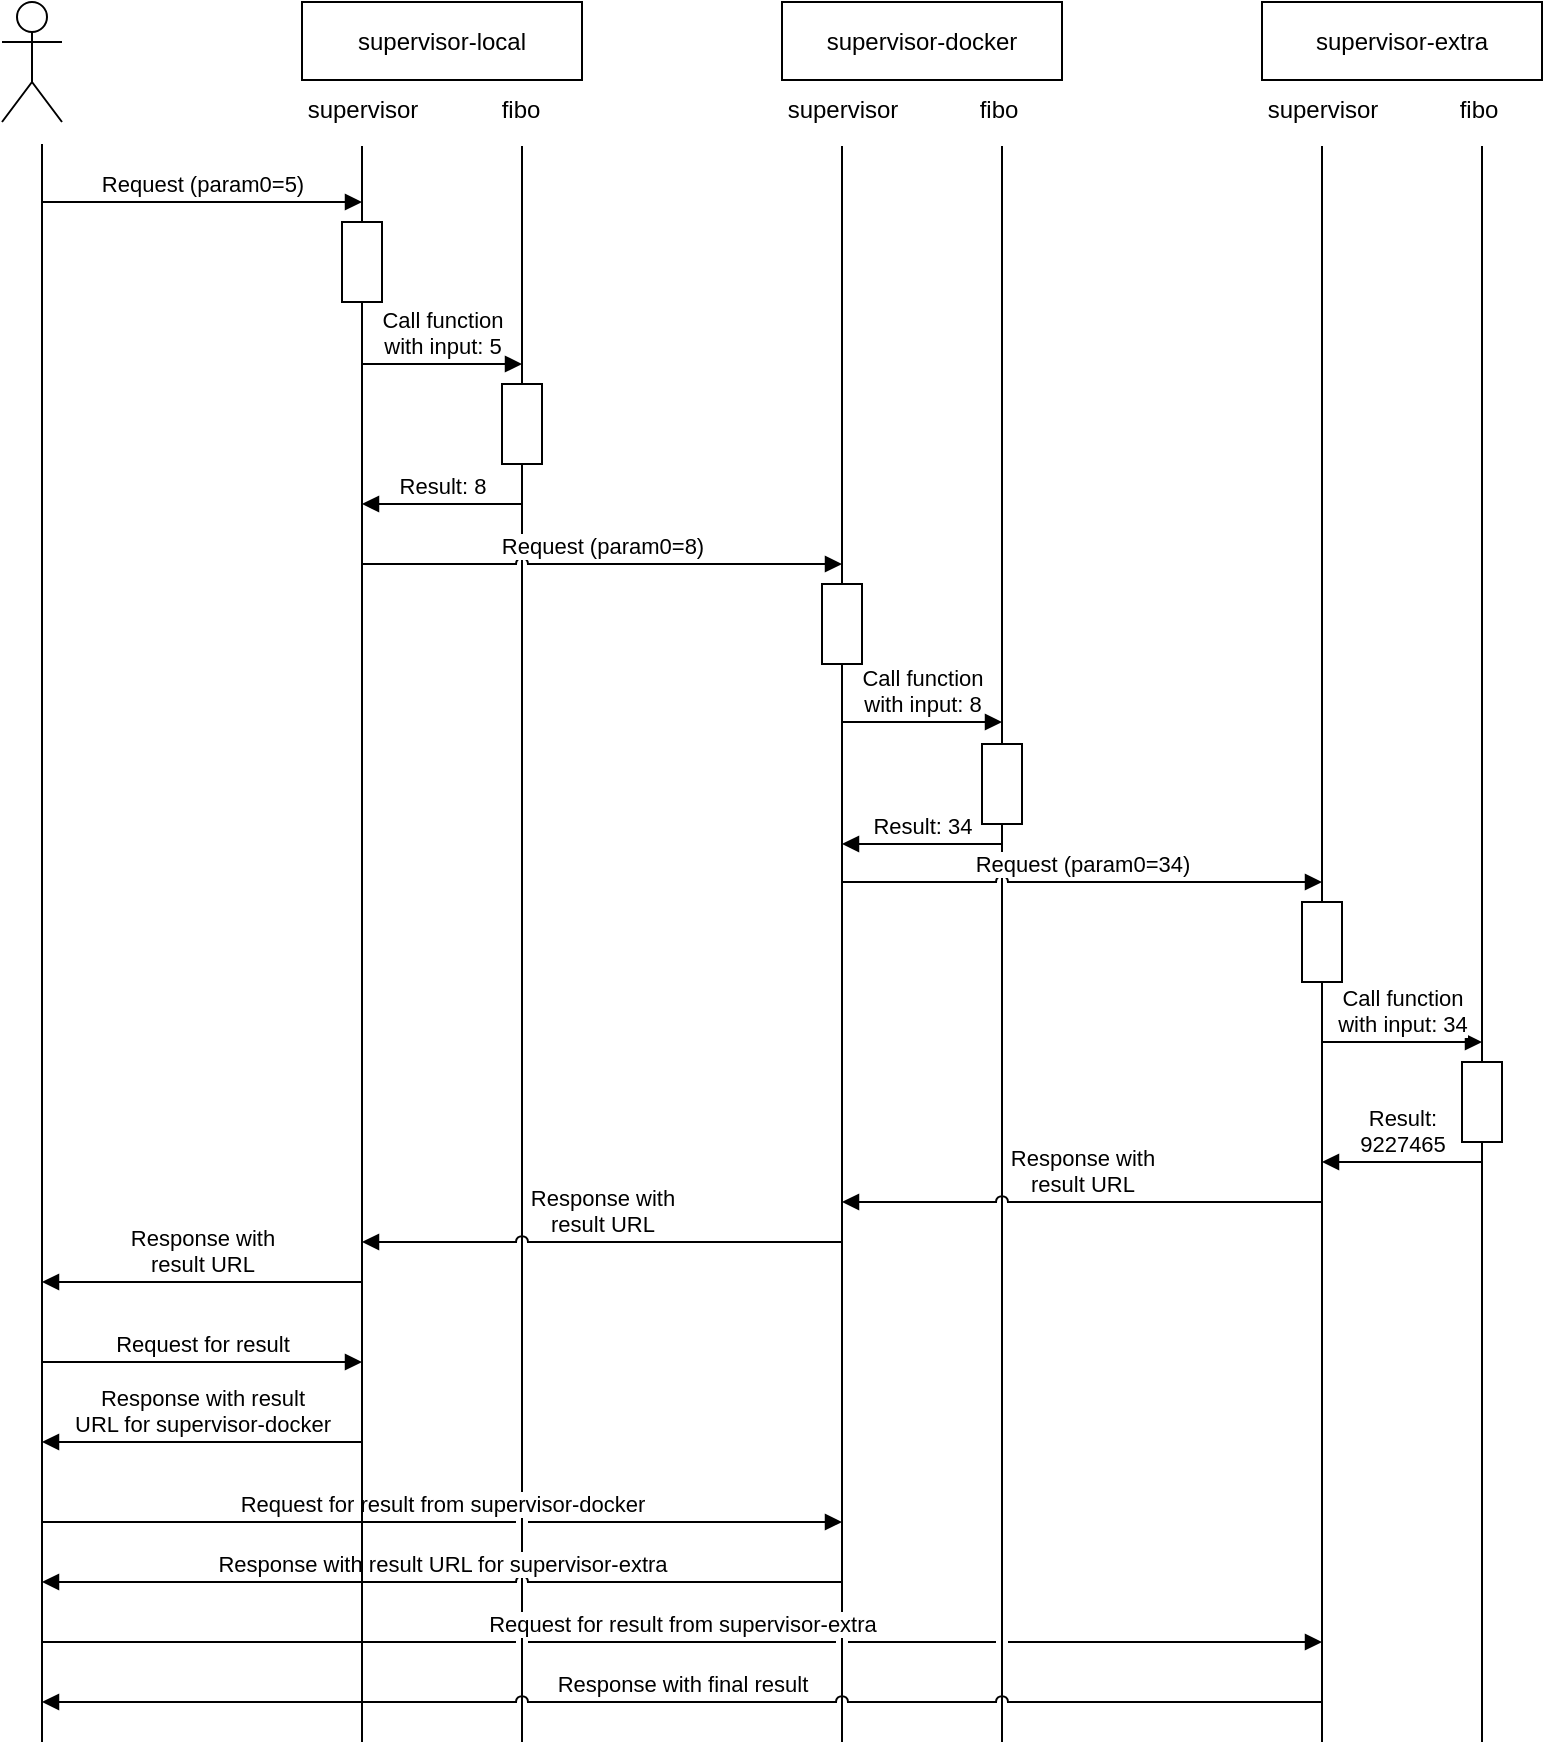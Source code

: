 <mxfile pages="2">
    <diagram id="5CbM3E_S1tfewWP8TEVE" name="three-fibos">
        <mxGraphModel dx="1585" dy="873" grid="1" gridSize="10" guides="1" tooltips="1" connect="1" arrows="1" fold="1" page="1" pageScale="1" pageWidth="850" pageHeight="1100" math="0" shadow="0">
            <root>
                <mxCell id="0"/>
                <mxCell id="1" parent="0"/>
                <mxCell id="yaTSCGv6KEekCT0ZNO2p-1" value="" style="endArrow=none;html=1;rounded=0;" parent="1" edge="1">
                    <mxGeometry width="50" height="50" relative="1" as="geometry">
                        <mxPoint x="60" y="910" as="sourcePoint"/>
                        <mxPoint x="60" y="111" as="targetPoint"/>
                    </mxGeometry>
                </mxCell>
                <mxCell id="yaTSCGv6KEekCT0ZNO2p-2" value="" style="endArrow=none;html=1;rounded=0;" parent="1" source="yaTSCGv6KEekCT0ZNO2p-13" edge="1">
                    <mxGeometry width="50" height="50" relative="1" as="geometry">
                        <mxPoint x="220" y="910" as="sourcePoint"/>
                        <mxPoint x="220" y="112" as="targetPoint"/>
                    </mxGeometry>
                </mxCell>
                <mxCell id="yaTSCGv6KEekCT0ZNO2p-3" value="" style="endArrow=none;html=1;rounded=0;" parent="1" source="yaTSCGv6KEekCT0ZNO2p-16" edge="1">
                    <mxGeometry width="50" height="50" relative="1" as="geometry">
                        <mxPoint x="300" y="833.6" as="sourcePoint"/>
                        <mxPoint x="300" y="112" as="targetPoint"/>
                    </mxGeometry>
                </mxCell>
                <mxCell id="yaTSCGv6KEekCT0ZNO2p-4" value="" style="endArrow=none;html=1;rounded=0;" parent="1" source="yaTSCGv6KEekCT0ZNO2p-20" edge="1">
                    <mxGeometry width="50" height="50" relative="1" as="geometry">
                        <mxPoint x="460" y="833.6" as="sourcePoint"/>
                        <mxPoint x="460" y="112" as="targetPoint"/>
                    </mxGeometry>
                </mxCell>
                <mxCell id="yaTSCGv6KEekCT0ZNO2p-5" value="" style="endArrow=none;html=1;rounded=0;" parent="1" source="yaTSCGv6KEekCT0ZNO2p-23" edge="1">
                    <mxGeometry width="50" height="50" relative="1" as="geometry">
                        <mxPoint x="540" y="833.6" as="sourcePoint"/>
                        <mxPoint x="540" y="112" as="targetPoint"/>
                    </mxGeometry>
                </mxCell>
                <mxCell id="yaTSCGv6KEekCT0ZNO2p-6" value="supervisor" style="text;html=1;align=center;verticalAlign=middle;resizable=0;points=[];autosize=1;strokeColor=none;fillColor=none;" parent="1" vertex="1">
                    <mxGeometry x="180" y="79" width="80" height="30" as="geometry"/>
                </mxCell>
                <mxCell id="yaTSCGv6KEekCT0ZNO2p-7" value="fibo" style="text;html=1;align=center;verticalAlign=middle;resizable=0;points=[];autosize=1;strokeColor=none;fillColor=none;" parent="1" vertex="1">
                    <mxGeometry x="279" y="79" width="40" height="30" as="geometry"/>
                </mxCell>
                <mxCell id="yaTSCGv6KEekCT0ZNO2p-8" value="supervisor" style="text;html=1;align=center;verticalAlign=middle;resizable=0;points=[];autosize=1;strokeColor=none;fillColor=none;" parent="1" vertex="1">
                    <mxGeometry x="420" y="79" width="80" height="30" as="geometry"/>
                </mxCell>
                <mxCell id="yaTSCGv6KEekCT0ZNO2p-9" value="fibo" style="text;html=1;align=center;verticalAlign=middle;resizable=0;points=[];autosize=1;strokeColor=none;fillColor=none;" parent="1" vertex="1">
                    <mxGeometry x="518" y="79" width="40" height="30" as="geometry"/>
                </mxCell>
                <mxCell id="yaTSCGv6KEekCT0ZNO2p-10" value="supervisor-local" style="html=1;whiteSpace=wrap;" parent="1" vertex="1">
                    <mxGeometry x="190" y="40" width="140" height="39" as="geometry"/>
                </mxCell>
                <mxCell id="yaTSCGv6KEekCT0ZNO2p-11" value="supervisor-docker" style="html=1;whiteSpace=wrap;" parent="1" vertex="1">
                    <mxGeometry x="430" y="40" width="140" height="39" as="geometry"/>
                </mxCell>
                <mxCell id="yaTSCGv6KEekCT0ZNO2p-12" value="Request (param0=5)" style="html=1;verticalAlign=bottom;endArrow=block;curved=0;rounded=0;" parent="1" edge="1">
                    <mxGeometry width="80" relative="1" as="geometry">
                        <mxPoint x="60" y="140" as="sourcePoint"/>
                        <mxPoint x="220" y="140" as="targetPoint"/>
                    </mxGeometry>
                </mxCell>
                <mxCell id="yaTSCGv6KEekCT0ZNO2p-14" value="Call function&lt;br&gt;with input: 5" style="html=1;verticalAlign=bottom;endArrow=block;curved=0;rounded=0;" parent="1" edge="1">
                    <mxGeometry width="80" relative="1" as="geometry">
                        <mxPoint x="220" y="221" as="sourcePoint"/>
                        <mxPoint x="300" y="221" as="targetPoint"/>
                        <Array as="points">
                            <mxPoint x="260" y="221"/>
                            <mxPoint x="290" y="221"/>
                        </Array>
                    </mxGeometry>
                </mxCell>
                <mxCell id="yaTSCGv6KEekCT0ZNO2p-15" value="" style="endArrow=none;html=1;rounded=0;" parent="1" target="yaTSCGv6KEekCT0ZNO2p-16" edge="1">
                    <mxGeometry width="50" height="50" relative="1" as="geometry">
                        <mxPoint x="300" y="910" as="sourcePoint"/>
                        <mxPoint x="300" y="112" as="targetPoint"/>
                    </mxGeometry>
                </mxCell>
                <mxCell id="yaTSCGv6KEekCT0ZNO2p-16" value="" style="html=1;points=[[0,0,0,0,5],[0,1,0,0,-5],[1,0,0,0,5],[1,1,0,0,-5]];perimeter=orthogonalPerimeter;outlineConnect=0;targetShapes=umlLifeline;portConstraint=eastwest;newEdgeStyle={&quot;curved&quot;:0,&quot;rounded&quot;:0};" parent="1" vertex="1">
                    <mxGeometry x="290" y="231" width="20" height="40" as="geometry"/>
                </mxCell>
                <mxCell id="yaTSCGv6KEekCT0ZNO2p-17" value="Result: 8" style="html=1;verticalAlign=bottom;endArrow=none;curved=0;rounded=0;startArrow=block;startFill=1;endFill=0;" parent="1" edge="1">
                    <mxGeometry width="80" relative="1" as="geometry">
                        <mxPoint x="220" y="291" as="sourcePoint"/>
                        <mxPoint x="300" y="291" as="targetPoint"/>
                    </mxGeometry>
                </mxCell>
                <mxCell id="yaTSCGv6KEekCT0ZNO2p-18" value="Request (param0=8)" style="html=1;verticalAlign=bottom;endArrow=block;curved=0;rounded=0;jumpStyle=arc;" parent="1" edge="1">
                    <mxGeometry width="80" relative="1" as="geometry">
                        <mxPoint x="220" y="321" as="sourcePoint"/>
                        <mxPoint x="460" y="321" as="targetPoint"/>
                    </mxGeometry>
                </mxCell>
                <mxCell id="yaTSCGv6KEekCT0ZNO2p-19" value="" style="endArrow=none;html=1;rounded=0;" parent="1" target="yaTSCGv6KEekCT0ZNO2p-20" edge="1">
                    <mxGeometry width="50" height="50" relative="1" as="geometry">
                        <mxPoint x="460" y="910" as="sourcePoint"/>
                        <mxPoint x="460" y="112" as="targetPoint"/>
                    </mxGeometry>
                </mxCell>
                <mxCell id="yaTSCGv6KEekCT0ZNO2p-20" value="" style="html=1;points=[[0,0,0,0,5],[0,1,0,0,-5],[1,0,0,0,5],[1,1,0,0,-5]];perimeter=orthogonalPerimeter;outlineConnect=0;targetShapes=umlLifeline;portConstraint=eastwest;newEdgeStyle={&quot;curved&quot;:0,&quot;rounded&quot;:0};" parent="1" vertex="1">
                    <mxGeometry x="450" y="331" width="20" height="40" as="geometry"/>
                </mxCell>
                <mxCell id="yaTSCGv6KEekCT0ZNO2p-21" value="Call function&lt;br&gt;with input: 8" style="html=1;verticalAlign=bottom;endArrow=block;curved=0;rounded=0;" parent="1" edge="1">
                    <mxGeometry width="80" relative="1" as="geometry">
                        <mxPoint x="460" y="400" as="sourcePoint"/>
                        <mxPoint x="540" y="400" as="targetPoint"/>
                    </mxGeometry>
                </mxCell>
                <mxCell id="yaTSCGv6KEekCT0ZNO2p-22" value="" style="endArrow=none;html=1;rounded=0;" parent="1" target="yaTSCGv6KEekCT0ZNO2p-23" edge="1">
                    <mxGeometry width="50" height="50" relative="1" as="geometry">
                        <mxPoint x="540" y="910" as="sourcePoint"/>
                        <mxPoint x="540" y="112" as="targetPoint"/>
                    </mxGeometry>
                </mxCell>
                <mxCell id="yaTSCGv6KEekCT0ZNO2p-23" value="" style="html=1;points=[[0,0,0,0,5],[0,1,0,0,-5],[1,0,0,0,5],[1,1,0,0,-5]];perimeter=orthogonalPerimeter;outlineConnect=0;targetShapes=umlLifeline;portConstraint=eastwest;newEdgeStyle={&quot;curved&quot;:0,&quot;rounded&quot;:0};" parent="1" vertex="1">
                    <mxGeometry x="530" y="411" width="20" height="40" as="geometry"/>
                </mxCell>
                <mxCell id="yaTSCGv6KEekCT0ZNO2p-24" value="Result: 34" style="html=1;verticalAlign=bottom;endArrow=none;curved=0;rounded=0;startArrow=block;startFill=1;endFill=0;" parent="1" edge="1">
                    <mxGeometry width="80" relative="1" as="geometry">
                        <mxPoint x="460" y="461" as="sourcePoint"/>
                        <mxPoint x="540" y="461" as="targetPoint"/>
                    </mxGeometry>
                </mxCell>
                <mxCell id="yaTSCGv6KEekCT0ZNO2p-25" value="Response with&lt;div&gt;result URL&lt;/div&gt;" style="html=1;verticalAlign=bottom;endArrow=none;curved=0;rounded=0;startArrow=block;startFill=1;endFill=0;jumpStyle=arc;" parent="1" edge="1">
                    <mxGeometry width="80" relative="1" as="geometry">
                        <mxPoint x="220" y="660" as="sourcePoint"/>
                        <mxPoint x="460" y="660" as="targetPoint"/>
                    </mxGeometry>
                </mxCell>
                <mxCell id="yaTSCGv6KEekCT0ZNO2p-26" value="Response with&lt;div&gt;result URL&lt;/div&gt;" style="html=1;verticalAlign=bottom;endArrow=none;curved=0;rounded=0;startArrow=block;startFill=1;endFill=0;jumpStyle=arc;" parent="1" edge="1">
                    <mxGeometry width="80" relative="1" as="geometry">
                        <mxPoint x="60" y="680" as="sourcePoint"/>
                        <mxPoint x="220" y="680" as="targetPoint"/>
                        <mxPoint as="offset"/>
                    </mxGeometry>
                </mxCell>
                <mxCell id="yaTSCGv6KEekCT0ZNO2p-27" value="Request for result" style="html=1;verticalAlign=bottom;endArrow=block;curved=0;rounded=0;" parent="1" edge="1">
                    <mxGeometry width="80" relative="1" as="geometry">
                        <mxPoint x="60" y="720" as="sourcePoint"/>
                        <mxPoint x="220" y="720" as="targetPoint"/>
                        <mxPoint as="offset"/>
                    </mxGeometry>
                </mxCell>
                <mxCell id="yaTSCGv6KEekCT0ZNO2p-28" value="Response with&amp;nbsp;&lt;span style=&quot;background-color: light-dark(#ffffff, var(--ge-dark-color, #121212)); color: light-dark(rgb(0, 0, 0), rgb(255, 255, 255));&quot;&gt;result&lt;/span&gt;&lt;div&gt;&lt;span style=&quot;background-color: light-dark(#ffffff, var(--ge-dark-color, #121212)); color: light-dark(rgb(0, 0, 0), rgb(255, 255, 255));&quot;&gt;URL for supervisor-docker&lt;/span&gt;&lt;/div&gt;" style="html=1;verticalAlign=bottom;endArrow=none;curved=0;rounded=0;startArrow=block;startFill=1;endFill=0;jumpStyle=arc;" parent="1" edge="1">
                    <mxGeometry width="80" relative="1" as="geometry">
                        <mxPoint x="60" y="760" as="sourcePoint"/>
                        <mxPoint x="220" y="760" as="targetPoint"/>
                    </mxGeometry>
                </mxCell>
                <mxCell id="yaTSCGv6KEekCT0ZNO2p-29" value="Request for result from supervisor-docker" style="html=1;verticalAlign=bottom;endArrow=block;curved=0;rounded=0;jumpStyle=gap;" parent="1" edge="1">
                    <mxGeometry width="80" relative="1" as="geometry">
                        <mxPoint x="60" y="800" as="sourcePoint"/>
                        <mxPoint x="460" y="800" as="targetPoint"/>
                    </mxGeometry>
                </mxCell>
                <mxCell id="yaTSCGv6KEekCT0ZNO2p-30" value="Response with&amp;nbsp;&lt;span style=&quot;color: light-dark(rgb(0, 0, 0), rgb(255, 255, 255));&quot;&gt;result&amp;nbsp;&lt;/span&gt;&lt;span style=&quot;color: light-dark(rgb(0, 0, 0), rgb(255, 255, 255)); background-color: light-dark(#ffffff, var(--ge-dark-color, #121212));&quot;&gt;URL for supervisor-extra&lt;/span&gt;" style="html=1;verticalAlign=bottom;endArrow=none;curved=0;rounded=0;startArrow=block;startFill=1;endFill=0;jumpStyle=arc;" parent="1" edge="1">
                    <mxGeometry width="80" relative="1" as="geometry">
                        <mxPoint x="60" y="830" as="sourcePoint"/>
                        <mxPoint x="460" y="830" as="targetPoint"/>
                    </mxGeometry>
                </mxCell>
                <mxCell id="yaTSCGv6KEekCT0ZNO2p-31" value="" style="shape=umlActor;verticalLabelPosition=bottom;verticalAlign=top;html=1;outlineConnect=0;" parent="1" vertex="1">
                    <mxGeometry x="40" y="40" width="30" height="60" as="geometry"/>
                </mxCell>
                <mxCell id="yaTSCGv6KEekCT0ZNO2p-32" value="" style="endArrow=none;html=1;rounded=0;" parent="1" source="yaTSCGv6KEekCT0ZNO2p-38" edge="1">
                    <mxGeometry width="50" height="50" relative="1" as="geometry">
                        <mxPoint x="700" y="833.6" as="sourcePoint"/>
                        <mxPoint x="700" y="112" as="targetPoint"/>
                    </mxGeometry>
                </mxCell>
                <mxCell id="yaTSCGv6KEekCT0ZNO2p-33" value="" style="endArrow=none;html=1;rounded=0;" parent="1" source="yaTSCGv6KEekCT0ZNO2p-41" edge="1">
                    <mxGeometry width="50" height="50" relative="1" as="geometry">
                        <mxPoint x="780" y="833.6" as="sourcePoint"/>
                        <mxPoint x="780" y="112" as="targetPoint"/>
                    </mxGeometry>
                </mxCell>
                <mxCell id="yaTSCGv6KEekCT0ZNO2p-34" value="supervisor" style="text;html=1;align=center;verticalAlign=middle;resizable=0;points=[];autosize=1;strokeColor=none;fillColor=none;" parent="1" vertex="1">
                    <mxGeometry x="660" y="79" width="80" height="30" as="geometry"/>
                </mxCell>
                <mxCell id="yaTSCGv6KEekCT0ZNO2p-35" value="fibo" style="text;html=1;align=center;verticalAlign=middle;resizable=0;points=[];autosize=1;strokeColor=none;fillColor=none;" parent="1" vertex="1">
                    <mxGeometry x="758" y="79" width="40" height="30" as="geometry"/>
                </mxCell>
                <mxCell id="yaTSCGv6KEekCT0ZNO2p-36" value="supervisor-extra" style="html=1;whiteSpace=wrap;" parent="1" vertex="1">
                    <mxGeometry x="670" y="40" width="140" height="39" as="geometry"/>
                </mxCell>
                <mxCell id="yaTSCGv6KEekCT0ZNO2p-37" value="" style="endArrow=none;html=1;rounded=0;" parent="1" target="yaTSCGv6KEekCT0ZNO2p-38" edge="1">
                    <mxGeometry width="50" height="50" relative="1" as="geometry">
                        <mxPoint x="700" y="910" as="sourcePoint"/>
                        <mxPoint x="700" y="112" as="targetPoint"/>
                    </mxGeometry>
                </mxCell>
                <mxCell id="yaTSCGv6KEekCT0ZNO2p-38" value="" style="html=1;points=[[0,0,0,0,5],[0,1,0,0,-5],[1,0,0,0,5],[1,1,0,0,-5]];perimeter=orthogonalPerimeter;outlineConnect=0;targetShapes=umlLifeline;portConstraint=eastwest;newEdgeStyle={&quot;curved&quot;:0,&quot;rounded&quot;:0};" parent="1" vertex="1">
                    <mxGeometry x="690" y="490" width="20" height="40" as="geometry"/>
                </mxCell>
                <mxCell id="yaTSCGv6KEekCT0ZNO2p-39" value="Call function&lt;br&gt;with input: 34" style="html=1;verticalAlign=bottom;endArrow=block;curved=0;rounded=0;" parent="1" edge="1">
                    <mxGeometry width="80" relative="1" as="geometry">
                        <mxPoint x="700" y="560" as="sourcePoint"/>
                        <mxPoint x="780" y="560" as="targetPoint"/>
                    </mxGeometry>
                </mxCell>
                <mxCell id="yaTSCGv6KEekCT0ZNO2p-40" value="" style="endArrow=none;html=1;rounded=0;" parent="1" target="yaTSCGv6KEekCT0ZNO2p-41" edge="1">
                    <mxGeometry width="50" height="50" relative="1" as="geometry">
                        <mxPoint x="780" y="910" as="sourcePoint"/>
                        <mxPoint x="780" y="112" as="targetPoint"/>
                    </mxGeometry>
                </mxCell>
                <mxCell id="yaTSCGv6KEekCT0ZNO2p-41" value="" style="html=1;points=[[0,0,0,0,5],[0,1,0,0,-5],[1,0,0,0,5],[1,1,0,0,-5]];perimeter=orthogonalPerimeter;outlineConnect=0;targetShapes=umlLifeline;portConstraint=eastwest;newEdgeStyle={&quot;curved&quot;:0,&quot;rounded&quot;:0};" parent="1" vertex="1">
                    <mxGeometry x="770" y="570" width="20" height="40" as="geometry"/>
                </mxCell>
                <mxCell id="yaTSCGv6KEekCT0ZNO2p-42" value="Result:&lt;br&gt;9227465" style="html=1;verticalAlign=bottom;endArrow=none;curved=0;rounded=0;startArrow=block;startFill=1;endFill=0;" parent="1" edge="1">
                    <mxGeometry width="80" relative="1" as="geometry">
                        <mxPoint x="700" y="620" as="sourcePoint"/>
                        <mxPoint x="780" y="620" as="targetPoint"/>
                    </mxGeometry>
                </mxCell>
                <mxCell id="yaTSCGv6KEekCT0ZNO2p-43" value="Request (param0=34)" style="html=1;verticalAlign=bottom;endArrow=block;curved=0;rounded=0;jumpStyle=arc;" parent="1" edge="1">
                    <mxGeometry width="80" relative="1" as="geometry">
                        <mxPoint x="460" y="480" as="sourcePoint"/>
                        <mxPoint x="700" y="480" as="targetPoint"/>
                    </mxGeometry>
                </mxCell>
                <mxCell id="yaTSCGv6KEekCT0ZNO2p-44" value="Response with&lt;div&gt;result URL&lt;/div&gt;" style="html=1;verticalAlign=bottom;endArrow=none;curved=0;rounded=0;startArrow=block;startFill=1;endFill=0;jumpStyle=arc;" parent="1" edge="1">
                    <mxGeometry width="80" relative="1" as="geometry">
                        <mxPoint x="460" y="640" as="sourcePoint"/>
                        <mxPoint x="700" y="640" as="targetPoint"/>
                    </mxGeometry>
                </mxCell>
                <mxCell id="yaTSCGv6KEekCT0ZNO2p-45" value="Request for result from supervisor-extra" style="html=1;verticalAlign=bottom;endArrow=block;curved=0;rounded=0;jumpStyle=gap;" parent="1" edge="1">
                    <mxGeometry width="80" relative="1" as="geometry">
                        <mxPoint x="60" y="860" as="sourcePoint"/>
                        <mxPoint x="700" y="860" as="targetPoint"/>
                    </mxGeometry>
                </mxCell>
                <mxCell id="yaTSCGv6KEekCT0ZNO2p-46" value="Response with final result" style="html=1;verticalAlign=bottom;endArrow=none;curved=0;rounded=0;startArrow=block;startFill=1;endFill=0;jumpStyle=arc;" parent="1" edge="1">
                    <mxGeometry width="80" relative="1" as="geometry">
                        <mxPoint x="60" y="890" as="sourcePoint"/>
                        <mxPoint x="700" y="890" as="targetPoint"/>
                    </mxGeometry>
                </mxCell>
                <mxCell id="yaTSCGv6KEekCT0ZNO2p-47" value="" style="endArrow=none;html=1;rounded=0;" parent="1" target="yaTSCGv6KEekCT0ZNO2p-13" edge="1">
                    <mxGeometry width="50" height="50" relative="1" as="geometry">
                        <mxPoint x="220" y="910" as="sourcePoint"/>
                        <mxPoint x="220" y="112" as="targetPoint"/>
                    </mxGeometry>
                </mxCell>
                <mxCell id="yaTSCGv6KEekCT0ZNO2p-13" value="" style="html=1;points=[[0,0,0,0,5],[0,1,0,0,-5],[1,0,0,0,5],[1,1,0,0,-5]];perimeter=orthogonalPerimeter;outlineConnect=0;targetShapes=umlLifeline;portConstraint=eastwest;newEdgeStyle={&quot;curved&quot;:0,&quot;rounded&quot;:0};" parent="1" vertex="1">
                    <mxGeometry x="210" y="150" width="20" height="40" as="geometry"/>
                </mxCell>
            </root>
        </mxGraphModel>
    </diagram>
    <diagram name="two-modules" id="5MENIy0eK8g5WdO6DlZU">
        <mxGraphModel dx="1585" dy="873" grid="1" gridSize="10" guides="1" tooltips="1" connect="1" arrows="1" fold="1" page="1" pageScale="1" pageWidth="850" pageHeight="1100" math="0" shadow="0">
            <root>
                <mxCell id="0"/>
                <mxCell id="1" parent="0"/>
                <mxCell id="Hz2AQQ5Ga5Z-B3p4gDMs-1" value="" style="endArrow=none;html=1;rounded=0;" parent="1" edge="1">
                    <mxGeometry width="50" height="50" relative="1" as="geometry">
                        <mxPoint x="40" y="680" as="sourcePoint"/>
                        <mxPoint x="40" y="80" as="targetPoint"/>
                    </mxGeometry>
                </mxCell>
                <mxCell id="Hz2AQQ5Ga5Z-B3p4gDMs-2" value="Client" style="text;html=1;align=center;verticalAlign=middle;resizable=0;points=[];autosize=1;strokeColor=none;fillColor=none;" parent="1" vertex="1">
                    <mxGeometry x="13" y="51" width="50" height="30" as="geometry"/>
                </mxCell>
                <mxCell id="Hz2AQQ5Ga5Z-B3p4gDMs-3" value="" style="endArrow=none;html=1;rounded=0;" parent="1" edge="1">
                    <mxGeometry width="50" height="50" relative="1" as="geometry">
                        <mxPoint x="200" y="680" as="sourcePoint"/>
                        <mxPoint x="200" y="81" as="targetPoint"/>
                    </mxGeometry>
                </mxCell>
                <mxCell id="Hz2AQQ5Ga5Z-B3p4gDMs-4" value="" style="endArrow=none;html=1;rounded=0;" parent="1" source="Hz2AQQ5Ga5Z-B3p4gDMs-19" edge="1">
                    <mxGeometry width="50" height="50" relative="1" as="geometry">
                        <mxPoint x="280" y="802.6" as="sourcePoint"/>
                        <mxPoint x="280" y="81" as="targetPoint"/>
                    </mxGeometry>
                </mxCell>
                <mxCell id="Hz2AQQ5Ga5Z-B3p4gDMs-5" value="" style="endArrow=none;html=1;rounded=0;" parent="1" source="Hz2AQQ5Ga5Z-B3p4gDMs-23" edge="1">
                    <mxGeometry width="50" height="50" relative="1" as="geometry">
                        <mxPoint x="440" y="802.6" as="sourcePoint"/>
                        <mxPoint x="440" y="81" as="targetPoint"/>
                    </mxGeometry>
                </mxCell>
                <mxCell id="Hz2AQQ5Ga5Z-B3p4gDMs-6" value="" style="endArrow=none;html=1;rounded=0;" parent="1" source="Hz2AQQ5Ga5Z-B3p4gDMs-26" edge="1">
                    <mxGeometry width="50" height="50" relative="1" as="geometry">
                        <mxPoint x="520" y="802.6" as="sourcePoint"/>
                        <mxPoint x="520" y="81" as="targetPoint"/>
                    </mxGeometry>
                </mxCell>
                <mxCell id="Hz2AQQ5Ga5Z-B3p4gDMs-8" value="supervisor" style="text;html=1;align=center;verticalAlign=middle;resizable=0;points=[];autosize=1;strokeColor=none;fillColor=none;" parent="1" vertex="1">
                    <mxGeometry x="160" y="48" width="80" height="30" as="geometry"/>
                </mxCell>
                <mxCell id="Hz2AQQ5Ga5Z-B3p4gDMs-9" value="Module A" style="text;html=1;align=center;verticalAlign=middle;resizable=0;points=[];autosize=1;strokeColor=none;fillColor=none;" parent="1" vertex="1">
                    <mxGeometry x="240" y="48" width="70" height="30" as="geometry"/>
                </mxCell>
                <mxCell id="Hz2AQQ5Ga5Z-B3p4gDMs-11" value="supervisor" style="text;html=1;align=center;verticalAlign=middle;resizable=0;points=[];autosize=1;strokeColor=none;fillColor=none;" parent="1" vertex="1">
                    <mxGeometry x="400" y="48" width="80" height="30" as="geometry"/>
                </mxCell>
                <mxCell id="Hz2AQQ5Ga5Z-B3p4gDMs-13" value="Module B" style="text;html=1;align=center;verticalAlign=middle;resizable=0;points=[];autosize=1;strokeColor=none;fillColor=none;" parent="1" vertex="1">
                    <mxGeometry x="480" y="48" width="70" height="30" as="geometry"/>
                </mxCell>
                <mxCell id="Hz2AQQ5Ga5Z-B3p4gDMs-14" value="device 1" style="html=1;whiteSpace=wrap;" parent="1" vertex="1">
                    <mxGeometry x="170" y="9" width="140" height="39" as="geometry"/>
                </mxCell>
                <mxCell id="Hz2AQQ5Ga5Z-B3p4gDMs-15" value="device 2" style="html=1;whiteSpace=wrap;" parent="1" vertex="1">
                    <mxGeometry x="410" y="9" width="140" height="39" as="geometry"/>
                </mxCell>
                <mxCell id="Hz2AQQ5Ga5Z-B3p4gDMs-16" value="Request" style="html=1;verticalAlign=bottom;endArrow=block;curved=0;rounded=0;" parent="1" edge="1">
                    <mxGeometry width="80" relative="1" as="geometry">
                        <mxPoint x="40" y="120" as="sourcePoint"/>
                        <mxPoint x="200" y="120" as="targetPoint"/>
                    </mxGeometry>
                </mxCell>
                <mxCell id="Hz2AQQ5Ga5Z-B3p4gDMs-17" value="" style="html=1;points=[[0,0,0,0,5],[0,1,0,0,-5],[1,0,0,0,5],[1,1,0,0,-5]];perimeter=orthogonalPerimeter;outlineConnect=0;targetShapes=umlLifeline;portConstraint=eastwest;newEdgeStyle={&quot;curved&quot;:0,&quot;rounded&quot;:0};" parent="1" vertex="1">
                    <mxGeometry x="190" y="130" width="20" height="40" as="geometry"/>
                </mxCell>
                <mxCell id="Hz2AQQ5Ga5Z-B3p4gDMs-18" value="Call function" style="html=1;verticalAlign=bottom;endArrow=block;curved=0;rounded=0;" parent="1" edge="1">
                    <mxGeometry width="80" relative="1" as="geometry">
                        <mxPoint x="200" y="190" as="sourcePoint"/>
                        <mxPoint x="280" y="190" as="targetPoint"/>
                    </mxGeometry>
                </mxCell>
                <mxCell id="Hz2AQQ5Ga5Z-B3p4gDMs-20" value="" style="endArrow=none;html=1;rounded=0;" parent="1" target="Hz2AQQ5Ga5Z-B3p4gDMs-19" edge="1">
                    <mxGeometry width="50" height="50" relative="1" as="geometry">
                        <mxPoint x="280" y="680" as="sourcePoint"/>
                        <mxPoint x="280" y="81" as="targetPoint"/>
                    </mxGeometry>
                </mxCell>
                <mxCell id="Hz2AQQ5Ga5Z-B3p4gDMs-19" value="" style="html=1;points=[[0,0,0,0,5],[0,1,0,0,-5],[1,0,0,0,5],[1,1,0,0,-5]];perimeter=orthogonalPerimeter;outlineConnect=0;targetShapes=umlLifeline;portConstraint=eastwest;newEdgeStyle={&quot;curved&quot;:0,&quot;rounded&quot;:0};" parent="1" vertex="1">
                    <mxGeometry x="270" y="200" width="20" height="40" as="geometry"/>
                </mxCell>
                <mxCell id="Hz2AQQ5Ga5Z-B3p4gDMs-21" value="Result" style="html=1;verticalAlign=bottom;endArrow=none;curved=0;rounded=0;startArrow=block;startFill=1;endFill=0;" parent="1" edge="1">
                    <mxGeometry width="80" relative="1" as="geometry">
                        <mxPoint x="200" y="260" as="sourcePoint"/>
                        <mxPoint x="280" y="260" as="targetPoint"/>
                    </mxGeometry>
                </mxCell>
                <mxCell id="Hz2AQQ5Ga5Z-B3p4gDMs-22" value="Request" style="html=1;verticalAlign=bottom;endArrow=block;curved=0;rounded=0;jumpStyle=arc;" parent="1" edge="1">
                    <mxGeometry width="80" relative="1" as="geometry">
                        <mxPoint x="200" y="290" as="sourcePoint"/>
                        <mxPoint x="440" y="290" as="targetPoint"/>
                    </mxGeometry>
                </mxCell>
                <mxCell id="Hz2AQQ5Ga5Z-B3p4gDMs-24" value="" style="endArrow=none;html=1;rounded=0;" parent="1" target="Hz2AQQ5Ga5Z-B3p4gDMs-23" edge="1">
                    <mxGeometry width="50" height="50" relative="1" as="geometry">
                        <mxPoint x="440" y="680" as="sourcePoint"/>
                        <mxPoint x="440" y="81" as="targetPoint"/>
                    </mxGeometry>
                </mxCell>
                <mxCell id="Hz2AQQ5Ga5Z-B3p4gDMs-23" value="" style="html=1;points=[[0,0,0,0,5],[0,1,0,0,-5],[1,0,0,0,5],[1,1,0,0,-5]];perimeter=orthogonalPerimeter;outlineConnect=0;targetShapes=umlLifeline;portConstraint=eastwest;newEdgeStyle={&quot;curved&quot;:0,&quot;rounded&quot;:0};" parent="1" vertex="1">
                    <mxGeometry x="430" y="300" width="20" height="40" as="geometry"/>
                </mxCell>
                <mxCell id="Hz2AQQ5Ga5Z-B3p4gDMs-25" value="Call function" style="html=1;verticalAlign=bottom;endArrow=block;curved=0;rounded=0;" parent="1" edge="1">
                    <mxGeometry width="80" relative="1" as="geometry">
                        <mxPoint x="440" y="360" as="sourcePoint"/>
                        <mxPoint x="520" y="360" as="targetPoint"/>
                    </mxGeometry>
                </mxCell>
                <mxCell id="Hz2AQQ5Ga5Z-B3p4gDMs-27" value="" style="endArrow=none;html=1;rounded=0;" parent="1" target="Hz2AQQ5Ga5Z-B3p4gDMs-26" edge="1">
                    <mxGeometry width="50" height="50" relative="1" as="geometry">
                        <mxPoint x="520" y="680" as="sourcePoint"/>
                        <mxPoint x="520" y="81" as="targetPoint"/>
                    </mxGeometry>
                </mxCell>
                <mxCell id="Hz2AQQ5Ga5Z-B3p4gDMs-26" value="" style="html=1;points=[[0,0,0,0,5],[0,1,0,0,-5],[1,0,0,0,5],[1,1,0,0,-5]];perimeter=orthogonalPerimeter;outlineConnect=0;targetShapes=umlLifeline;portConstraint=eastwest;newEdgeStyle={&quot;curved&quot;:0,&quot;rounded&quot;:0};" parent="1" vertex="1">
                    <mxGeometry x="510" y="380" width="20" height="40" as="geometry"/>
                </mxCell>
                <mxCell id="Hz2AQQ5Ga5Z-B3p4gDMs-28" value="Result" style="html=1;verticalAlign=bottom;endArrow=none;curved=0;rounded=0;startArrow=block;startFill=1;endFill=0;" parent="1" edge="1">
                    <mxGeometry width="80" relative="1" as="geometry">
                        <mxPoint x="440" y="430" as="sourcePoint"/>
                        <mxPoint x="520" y="430" as="targetPoint"/>
                    </mxGeometry>
                </mxCell>
                <mxCell id="Hz2AQQ5Ga5Z-B3p4gDMs-29" value="Response with&lt;div&gt;result URL&lt;/div&gt;" style="html=1;verticalAlign=bottom;endArrow=none;curved=0;rounded=0;startArrow=block;startFill=1;endFill=0;jumpStyle=arc;" parent="1" edge="1">
                    <mxGeometry width="80" relative="1" as="geometry">
                        <mxPoint x="200" y="450" as="sourcePoint"/>
                        <mxPoint x="440" y="450" as="targetPoint"/>
                    </mxGeometry>
                </mxCell>
                <mxCell id="Hz2AQQ5Ga5Z-B3p4gDMs-30" value="Response with&lt;div&gt;result URL&lt;/div&gt;" style="html=1;verticalAlign=bottom;endArrow=none;curved=0;rounded=0;startArrow=block;startFill=1;endFill=0;jumpStyle=arc;" parent="1" edge="1">
                    <mxGeometry width="80" relative="1" as="geometry">
                        <mxPoint x="40" y="480" as="sourcePoint"/>
                        <mxPoint x="200" y="480" as="targetPoint"/>
                        <mxPoint as="offset"/>
                    </mxGeometry>
                </mxCell>
                <mxCell id="Hz2AQQ5Ga5Z-B3p4gDMs-31" value="Request for result" style="html=1;verticalAlign=bottom;endArrow=block;curved=0;rounded=0;" parent="1" edge="1">
                    <mxGeometry width="80" relative="1" as="geometry">
                        <mxPoint x="40" y="520" as="sourcePoint"/>
                        <mxPoint x="200" y="520" as="targetPoint"/>
                        <mxPoint as="offset"/>
                    </mxGeometry>
                </mxCell>
                <mxCell id="Hz2AQQ5Ga5Z-B3p4gDMs-32" value="Response with&lt;div&gt;new result URL&lt;/div&gt;" style="html=1;verticalAlign=bottom;endArrow=none;curved=0;rounded=0;startArrow=block;startFill=1;endFill=0;jumpStyle=arc;" parent="1" edge="1">
                    <mxGeometry width="80" relative="1" as="geometry">
                        <mxPoint x="40" y="560" as="sourcePoint"/>
                        <mxPoint x="200" y="560" as="targetPoint"/>
                    </mxGeometry>
                </mxCell>
                <mxCell id="Hz2AQQ5Ga5Z-B3p4gDMs-33" value="Request for result with new URL" style="html=1;verticalAlign=bottom;endArrow=block;curved=0;rounded=0;jumpStyle=gap;" parent="1" edge="1">
                    <mxGeometry width="80" relative="1" as="geometry">
                        <mxPoint x="40" y="600" as="sourcePoint"/>
                        <mxPoint x="440" y="600" as="targetPoint"/>
                    </mxGeometry>
                </mxCell>
                <mxCell id="Hz2AQQ5Ga5Z-B3p4gDMs-34" value="Response with final result" style="html=1;verticalAlign=bottom;endArrow=none;curved=0;rounded=0;startArrow=block;startFill=1;endFill=0;jumpStyle=arc;" parent="1" edge="1">
                    <mxGeometry width="80" relative="1" as="geometry">
                        <mxPoint x="40" y="630" as="sourcePoint"/>
                        <mxPoint x="440" y="630" as="targetPoint"/>
                    </mxGeometry>
                </mxCell>
            </root>
        </mxGraphModel>
    </diagram>
</mxfile>